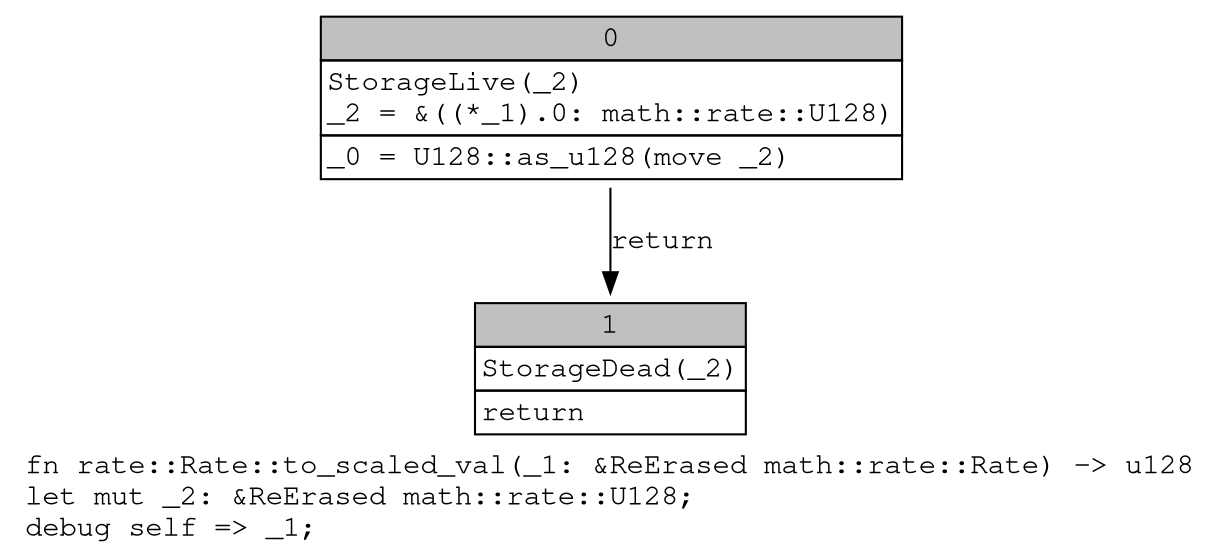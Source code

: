 digraph Mir_0_184 {
    graph [fontname="Courier, monospace"];
    node [fontname="Courier, monospace"];
    edge [fontname="Courier, monospace"];
    label=<fn rate::Rate::to_scaled_val(_1: &amp;ReErased math::rate::Rate) -&gt; u128<br align="left"/>let mut _2: &amp;ReErased math::rate::U128;<br align="left"/>debug self =&gt; _1;<br align="left"/>>;
    bb0__0_184 [shape="none", label=<<table border="0" cellborder="1" cellspacing="0"><tr><td bgcolor="gray" align="center" colspan="1">0</td></tr><tr><td align="left" balign="left">StorageLive(_2)<br/>_2 = &amp;((*_1).0: math::rate::U128)<br/></td></tr><tr><td align="left">_0 = U128::as_u128(move _2)</td></tr></table>>];
    bb1__0_184 [shape="none", label=<<table border="0" cellborder="1" cellspacing="0"><tr><td bgcolor="gray" align="center" colspan="1">1</td></tr><tr><td align="left" balign="left">StorageDead(_2)<br/></td></tr><tr><td align="left">return</td></tr></table>>];
    bb0__0_184 -> bb1__0_184 [label="return"];
}
